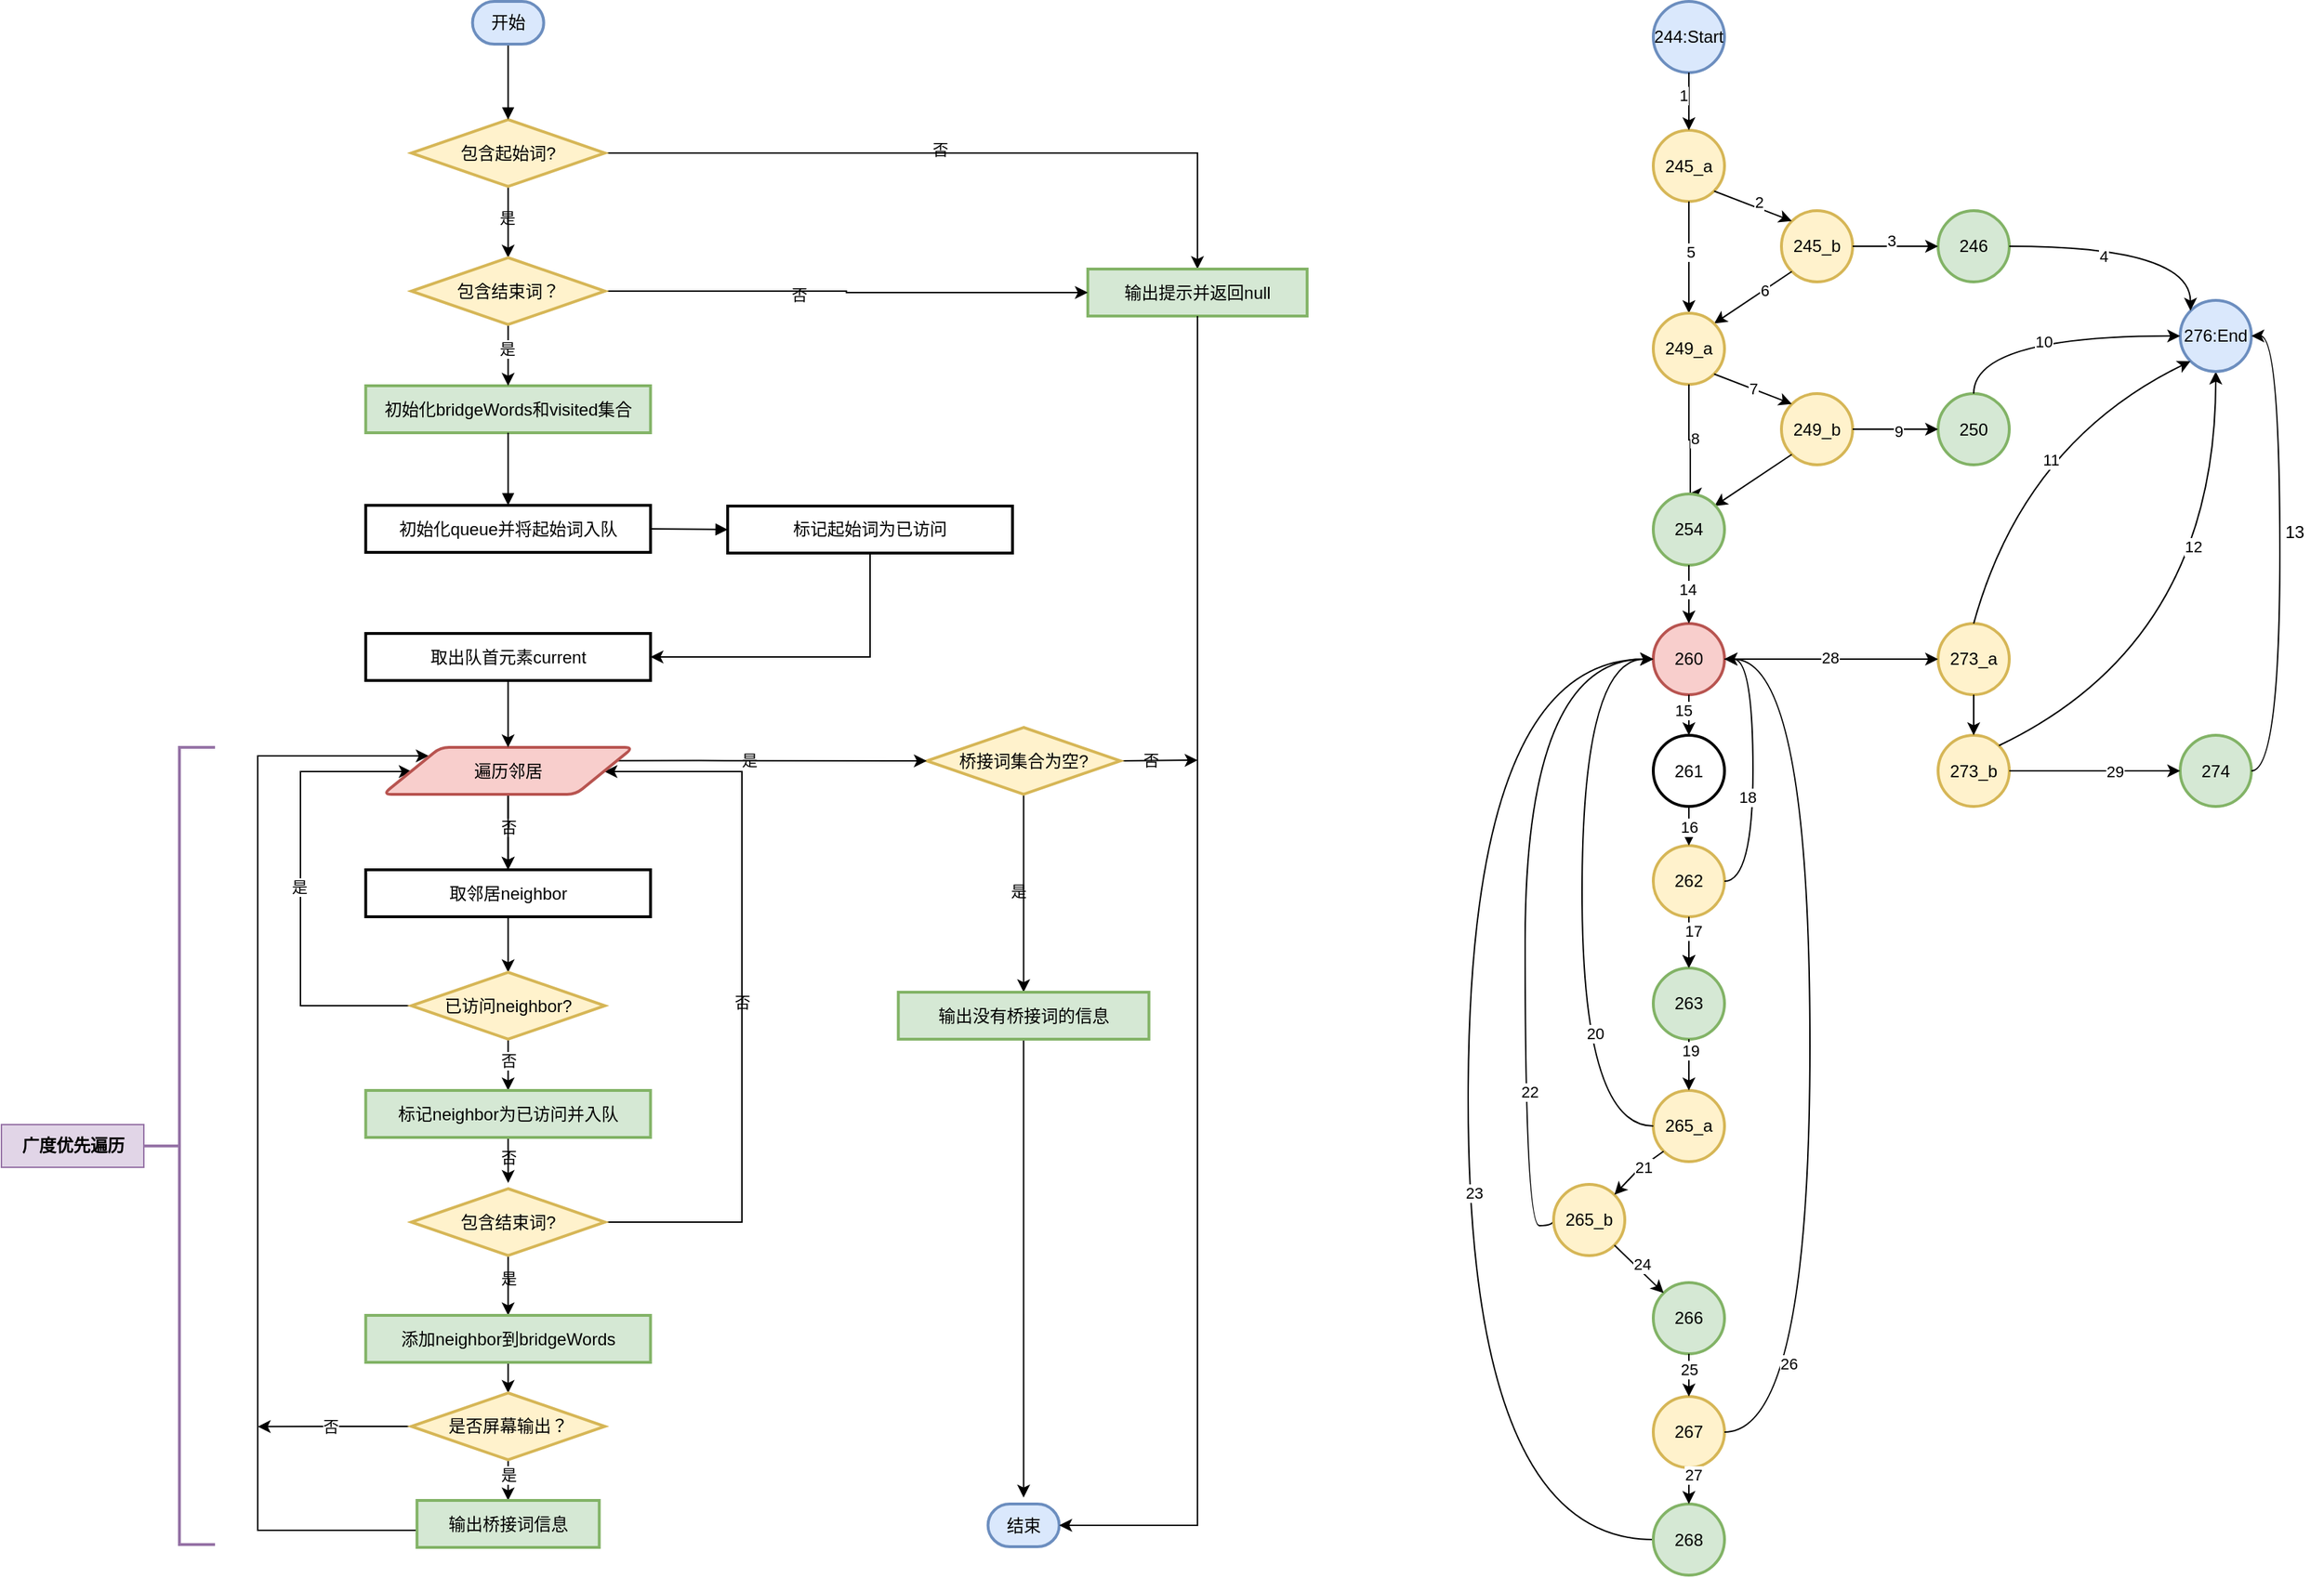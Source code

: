 <mxfile version="24.5.4" type="device">
  <diagram name="第 1 页" id="JEGbSmhRXVIx38oCnHWR">
    <mxGraphModel dx="1514" dy="-346" grid="1" gridSize="10" guides="1" tooltips="1" connect="1" arrows="1" fold="1" page="1" pageScale="1" pageWidth="827" pageHeight="1169" math="0" shadow="0">
      <root>
        <mxCell id="0" />
        <mxCell id="1" parent="0" />
        <mxCell id="ndv8Cv25vAUJIWjjO-GM-86" style="edgeStyle=orthogonalEdgeStyle;rounded=0;orthogonalLoop=1;jettySize=auto;html=1;exitX=1;exitY=0.5;exitDx=0;exitDy=0;labelBackgroundColor=none;fontColor=default;textShadow=0;" parent="1" source="ndv8Cv25vAUJIWjjO-GM-44" target="ndv8Cv25vAUJIWjjO-GM-45" edge="1">
          <mxGeometry relative="1" as="geometry" />
        </mxCell>
        <mxCell id="ndv8Cv25vAUJIWjjO-GM-87" value="否" style="edgeLabel;html=1;align=center;verticalAlign=middle;resizable=0;points=[];labelBackgroundColor=none;textShadow=0;" parent="ndv8Cv25vAUJIWjjO-GM-86" vertex="1" connectable="0">
          <mxGeometry x="-0.056" y="3" relative="1" as="geometry">
            <mxPoint as="offset" />
          </mxGeometry>
        </mxCell>
        <mxCell id="ndv8Cv25vAUJIWjjO-GM-90" style="edgeStyle=orthogonalEdgeStyle;rounded=0;orthogonalLoop=1;jettySize=auto;html=1;exitX=0.5;exitY=1;exitDx=0;exitDy=0;labelBackgroundColor=none;fontColor=default;textShadow=0;" parent="1" source="ndv8Cv25vAUJIWjjO-GM-44" target="ndv8Cv25vAUJIWjjO-GM-88" edge="1">
          <mxGeometry relative="1" as="geometry" />
        </mxCell>
        <mxCell id="ndv8Cv25vAUJIWjjO-GM-91" value="是" style="edgeLabel;html=1;align=center;verticalAlign=middle;resizable=0;points=[];labelBackgroundColor=none;textShadow=0;" parent="ndv8Cv25vAUJIWjjO-GM-90" vertex="1" connectable="0">
          <mxGeometry x="-0.131" y="-1" relative="1" as="geometry">
            <mxPoint as="offset" />
          </mxGeometry>
        </mxCell>
        <mxCell id="ndv8Cv25vAUJIWjjO-GM-44" value="包含起始词?" style="rhombus;strokeWidth=2;whiteSpace=wrap;labelBackgroundColor=none;fillColor=#fff2cc;strokeColor=#d6b656;textShadow=0;" parent="1" vertex="1">
          <mxGeometry x="297.82" y="1393" width="136" height="47" as="geometry" />
        </mxCell>
        <mxCell id="ndv8Cv25vAUJIWjjO-GM-45" value="输出提示并返回null" style="whiteSpace=wrap;strokeWidth=2;labelBackgroundColor=none;fillColor=#d5e8d4;strokeColor=#82b366;textShadow=0;" parent="1" vertex="1">
          <mxGeometry x="772.91" y="1498" width="154" height="33" as="geometry" />
        </mxCell>
        <mxCell id="ndv8Cv25vAUJIWjjO-GM-48" value="初始化bridgeWords和visited集合" style="whiteSpace=wrap;strokeWidth=2;labelBackgroundColor=none;fillColor=#d5e8d4;strokeColor=#82b366;textShadow=0;" parent="1" vertex="1">
          <mxGeometry x="265.82" y="1580" width="200" height="33" as="geometry" />
        </mxCell>
        <mxCell id="ndv8Cv25vAUJIWjjO-GM-49" value="初始化queue并将起始词入队" style="whiteSpace=wrap;strokeWidth=2;labelBackgroundColor=none;textShadow=0;" parent="1" vertex="1">
          <mxGeometry x="265.82" y="1664" width="200" height="33" as="geometry" />
        </mxCell>
        <mxCell id="ndv8Cv25vAUJIWjjO-GM-212" style="edgeStyle=orthogonalEdgeStyle;rounded=0;orthogonalLoop=1;jettySize=auto;html=1;exitX=0.5;exitY=1;exitDx=0;exitDy=0;entryX=1;entryY=0.5;entryDx=0;entryDy=0;" parent="1" source="ndv8Cv25vAUJIWjjO-GM-50" target="ndv8Cv25vAUJIWjjO-GM-198" edge="1">
          <mxGeometry relative="1" as="geometry" />
        </mxCell>
        <mxCell id="ndv8Cv25vAUJIWjjO-GM-50" value="标记起始词为已访问" style="whiteSpace=wrap;strokeWidth=2;labelBackgroundColor=none;textShadow=0;" parent="1" vertex="1">
          <mxGeometry x="520.0" y="1664.5" width="200" height="33" as="geometry" />
        </mxCell>
        <mxCell id="ndv8Cv25vAUJIWjjO-GM-62" value="" style="curved=1;startArrow=none;endArrow=block;entryX=0.5;entryY=0;rounded=0;labelBackgroundColor=none;fontColor=default;textShadow=0;" parent="1" source="ndv8Cv25vAUJIWjjO-GM-85" target="ndv8Cv25vAUJIWjjO-GM-44" edge="1">
          <mxGeometry relative="1" as="geometry">
            <Array as="points" />
            <mxPoint x="743.82" y="1373" as="sourcePoint" />
          </mxGeometry>
        </mxCell>
        <mxCell id="ndv8Cv25vAUJIWjjO-GM-67" value="" style="curved=1;startArrow=none;endArrow=block;exitX=0.5;exitY=1.02;entryX=0.5;entryY=-0.01;rounded=0;labelBackgroundColor=none;fontColor=default;textShadow=0;" parent="1" source="ndv8Cv25vAUJIWjjO-GM-48" target="ndv8Cv25vAUJIWjjO-GM-49" edge="1">
          <mxGeometry relative="1" as="geometry">
            <Array as="points" />
          </mxGeometry>
        </mxCell>
        <mxCell id="ndv8Cv25vAUJIWjjO-GM-68" value="" style="curved=1;startArrow=none;endArrow=block;exitX=1;exitY=0.5;entryX=0;entryY=0.5;rounded=0;labelBackgroundColor=none;fontColor=default;textShadow=0;exitDx=0;exitDy=0;entryDx=0;entryDy=0;" parent="1" source="ndv8Cv25vAUJIWjjO-GM-49" target="ndv8Cv25vAUJIWjjO-GM-50" edge="1">
          <mxGeometry relative="1" as="geometry">
            <Array as="points" />
          </mxGeometry>
        </mxCell>
        <mxCell id="ndv8Cv25vAUJIWjjO-GM-85" value="开始" style="strokeWidth=2;html=1;shape=mxgraph.flowchart.terminator;whiteSpace=wrap;labelBackgroundColor=none;fillColor=#dae8fc;strokeColor=#6c8ebf;textShadow=0;" parent="1" vertex="1">
          <mxGeometry x="340.82" y="1310" width="50" height="30" as="geometry" />
        </mxCell>
        <mxCell id="ndv8Cv25vAUJIWjjO-GM-92" style="edgeStyle=orthogonalEdgeStyle;rounded=0;orthogonalLoop=1;jettySize=auto;html=1;exitX=1;exitY=0.5;exitDx=0;exitDy=0;entryX=0;entryY=0.5;entryDx=0;entryDy=0;labelBackgroundColor=none;fontColor=default;textShadow=0;" parent="1" source="ndv8Cv25vAUJIWjjO-GM-88" target="ndv8Cv25vAUJIWjjO-GM-45" edge="1">
          <mxGeometry relative="1" as="geometry" />
        </mxCell>
        <mxCell id="ndv8Cv25vAUJIWjjO-GM-93" value="否" style="edgeLabel;html=1;align=center;verticalAlign=middle;resizable=0;points=[];labelBackgroundColor=none;textShadow=0;" parent="ndv8Cv25vAUJIWjjO-GM-92" vertex="1" connectable="0">
          <mxGeometry x="-0.203" y="-2" relative="1" as="geometry">
            <mxPoint as="offset" />
          </mxGeometry>
        </mxCell>
        <mxCell id="ndv8Cv25vAUJIWjjO-GM-94" style="edgeStyle=orthogonalEdgeStyle;rounded=0;orthogonalLoop=1;jettySize=auto;html=1;exitX=0.5;exitY=1;exitDx=0;exitDy=0;entryX=0.5;entryY=0;entryDx=0;entryDy=0;labelBackgroundColor=none;fontColor=default;textShadow=0;" parent="1" source="ndv8Cv25vAUJIWjjO-GM-88" target="ndv8Cv25vAUJIWjjO-GM-48" edge="1">
          <mxGeometry relative="1" as="geometry" />
        </mxCell>
        <mxCell id="ndv8Cv25vAUJIWjjO-GM-145" value="是" style="edgeLabel;html=1;align=center;verticalAlign=middle;resizable=0;points=[];textShadow=0;" parent="ndv8Cv25vAUJIWjjO-GM-94" vertex="1" connectable="0">
          <mxGeometry x="-0.313" y="1" relative="1" as="geometry">
            <mxPoint x="-2" y="2" as="offset" />
          </mxGeometry>
        </mxCell>
        <mxCell id="ndv8Cv25vAUJIWjjO-GM-88" value="包含结束词？" style="rhombus;strokeWidth=2;whiteSpace=wrap;labelBackgroundColor=none;fillColor=#fff2cc;strokeColor=#d6b656;textShadow=0;" parent="1" vertex="1">
          <mxGeometry x="297.82" y="1490" width="136" height="47" as="geometry" />
        </mxCell>
        <mxCell id="ndv8Cv25vAUJIWjjO-GM-120" style="edgeStyle=orthogonalEdgeStyle;rounded=0;orthogonalLoop=1;jettySize=auto;html=1;exitX=0.5;exitY=1;exitDx=0;exitDy=0;entryX=0.5;entryY=0;entryDx=0;entryDy=0;labelBackgroundColor=none;fontColor=default;textShadow=0;" parent="1" source="ndv8Cv25vAUJIWjjO-GM-99" target="ndv8Cv25vAUJIWjjO-GM-101" edge="1">
          <mxGeometry relative="1" as="geometry" />
        </mxCell>
        <mxCell id="ndv8Cv25vAUJIWjjO-GM-99" value="取邻居neighbor" style="whiteSpace=wrap;strokeWidth=2;labelBackgroundColor=none;textShadow=0;" parent="1" vertex="1">
          <mxGeometry x="265.82" y="1920" width="200" height="33" as="geometry" />
        </mxCell>
        <mxCell id="ndv8Cv25vAUJIWjjO-GM-113" style="edgeStyle=orthogonalEdgeStyle;rounded=0;orthogonalLoop=1;jettySize=auto;html=1;exitX=0.5;exitY=1;exitDx=0;exitDy=0;entryX=0.5;entryY=0;entryDx=0;entryDy=0;labelBackgroundColor=none;fontColor=default;textShadow=0;" parent="1" source="ndv8Cv25vAUJIWjjO-GM-101" target="ndv8Cv25vAUJIWjjO-GM-108" edge="1">
          <mxGeometry relative="1" as="geometry" />
        </mxCell>
        <mxCell id="ndv8Cv25vAUJIWjjO-GM-147" value="否" style="edgeLabel;html=1;align=center;verticalAlign=middle;resizable=0;points=[];textShadow=0;" parent="ndv8Cv25vAUJIWjjO-GM-113" vertex="1" connectable="0">
          <mxGeometry x="-0.181" y="2" relative="1" as="geometry">
            <mxPoint x="-2" as="offset" />
          </mxGeometry>
        </mxCell>
        <mxCell id="ndv8Cv25vAUJIWjjO-GM-195" style="edgeStyle=orthogonalEdgeStyle;rounded=0;orthogonalLoop=1;jettySize=auto;html=1;exitX=0;exitY=0.5;exitDx=0;exitDy=0;entryX=0;entryY=0.5;entryDx=0;entryDy=0;" parent="1" source="ndv8Cv25vAUJIWjjO-GM-101" target="ndv8Cv25vAUJIWjjO-GM-189" edge="1">
          <mxGeometry relative="1" as="geometry">
            <Array as="points">
              <mxPoint x="220" y="2016" />
              <mxPoint x="220" y="1851" />
              <mxPoint x="298" y="1851" />
            </Array>
          </mxGeometry>
        </mxCell>
        <mxCell id="ndv8Cv25vAUJIWjjO-GM-197" value="是" style="edgeLabel;html=1;align=center;verticalAlign=middle;resizable=0;points=[];" parent="ndv8Cv25vAUJIWjjO-GM-195" vertex="1" connectable="0">
          <mxGeometry x="0.007" y="1" relative="1" as="geometry">
            <mxPoint as="offset" />
          </mxGeometry>
        </mxCell>
        <mxCell id="ndv8Cv25vAUJIWjjO-GM-101" value="已访问neighbor?" style="rhombus;strokeWidth=2;whiteSpace=wrap;labelBackgroundColor=none;fillColor=#fff2cc;strokeColor=#d6b656;textShadow=0;" parent="1" vertex="1">
          <mxGeometry x="297.82" y="1992" width="136" height="47" as="geometry" />
        </mxCell>
        <mxCell id="ndv8Cv25vAUJIWjjO-GM-114" style="edgeStyle=orthogonalEdgeStyle;rounded=0;orthogonalLoop=1;jettySize=auto;html=1;exitX=0.5;exitY=1;exitDx=0;exitDy=0;labelBackgroundColor=none;fontColor=default;textShadow=0;" parent="1" source="ndv8Cv25vAUJIWjjO-GM-108" edge="1">
          <mxGeometry relative="1" as="geometry">
            <mxPoint x="365.863" y="2140" as="targetPoint" />
          </mxGeometry>
        </mxCell>
        <mxCell id="ndv8Cv25vAUJIWjjO-GM-139" value="否" style="edgeLabel;html=1;align=center;verticalAlign=middle;resizable=0;points=[];labelBackgroundColor=none;textShadow=0;" parent="ndv8Cv25vAUJIWjjO-GM-114" vertex="1" connectable="0">
          <mxGeometry x="-0.157" relative="1" as="geometry">
            <mxPoint as="offset" />
          </mxGeometry>
        </mxCell>
        <mxCell id="ndv8Cv25vAUJIWjjO-GM-108" value="标记neighbor为已访问并入队" style="whiteSpace=wrap;strokeWidth=2;labelBackgroundColor=none;fillColor=#d5e8d4;strokeColor=#82b366;textShadow=0;" parent="1" vertex="1">
          <mxGeometry x="265.82" y="2075" width="200" height="33" as="geometry" />
        </mxCell>
        <mxCell id="ndv8Cv25vAUJIWjjO-GM-115" value="" style="edgeStyle=orthogonalEdgeStyle;rounded=0;orthogonalLoop=1;jettySize=auto;html=1;labelBackgroundColor=none;fontColor=default;textShadow=0;" parent="1" source="ndv8Cv25vAUJIWjjO-GM-110" target="ndv8Cv25vAUJIWjjO-GM-111" edge="1">
          <mxGeometry relative="1" as="geometry" />
        </mxCell>
        <mxCell id="ndv8Cv25vAUJIWjjO-GM-135" value="是" style="edgeLabel;html=1;align=center;verticalAlign=middle;resizable=0;points=[];labelBackgroundColor=none;textShadow=0;" parent="ndv8Cv25vAUJIWjjO-GM-115" vertex="1" connectable="0">
          <mxGeometry x="-0.234" relative="1" as="geometry">
            <mxPoint as="offset" />
          </mxGeometry>
        </mxCell>
        <mxCell id="ndv8Cv25vAUJIWjjO-GM-117" style="edgeStyle=orthogonalEdgeStyle;rounded=0;orthogonalLoop=1;jettySize=auto;html=1;exitX=1;exitY=0.5;exitDx=0;exitDy=0;entryX=1;entryY=0.5;entryDx=0;entryDy=0;labelBackgroundColor=none;fontColor=default;textShadow=0;" parent="1" source="ndv8Cv25vAUJIWjjO-GM-110" target="ndv8Cv25vAUJIWjjO-GM-189" edge="1">
          <mxGeometry relative="1" as="geometry">
            <mxPoint x="399.82" y="1779.25" as="targetPoint" />
            <Array as="points">
              <mxPoint x="530" y="2168" />
              <mxPoint x="530" y="1851" />
              <mxPoint x="433" y="1851" />
            </Array>
          </mxGeometry>
        </mxCell>
        <mxCell id="ndv8Cv25vAUJIWjjO-GM-134" value="否" style="edgeLabel;html=1;align=center;verticalAlign=middle;resizable=0;points=[];labelBackgroundColor=none;textShadow=0;" parent="ndv8Cv25vAUJIWjjO-GM-117" vertex="1" connectable="0">
          <mxGeometry x="-0.016" relative="1" as="geometry">
            <mxPoint as="offset" />
          </mxGeometry>
        </mxCell>
        <mxCell id="ndv8Cv25vAUJIWjjO-GM-110" value="包含结束词?" style="rhombus;strokeWidth=2;whiteSpace=wrap;labelBackgroundColor=none;fillColor=#fff2cc;strokeColor=#d6b656;textShadow=0;" parent="1" vertex="1">
          <mxGeometry x="297.82" y="2144" width="136" height="47" as="geometry" />
        </mxCell>
        <mxCell id="ndv8Cv25vAUJIWjjO-GM-183" style="edgeStyle=orthogonalEdgeStyle;rounded=0;orthogonalLoop=1;jettySize=auto;html=1;exitX=0.5;exitY=1;exitDx=0;exitDy=0;entryX=0.5;entryY=0;entryDx=0;entryDy=0;" parent="1" source="ndv8Cv25vAUJIWjjO-GM-111" target="ndv8Cv25vAUJIWjjO-GM-172" edge="1">
          <mxGeometry relative="1" as="geometry" />
        </mxCell>
        <mxCell id="ndv8Cv25vAUJIWjjO-GM-111" value="添加neighbor到bridgeWords" style="whiteSpace=wrap;strokeWidth=2;labelBackgroundColor=none;fillColor=#d5e8d4;strokeColor=#82b366;textShadow=0;" parent="1" vertex="1">
          <mxGeometry x="265.82" y="2233" width="200" height="33" as="geometry" />
        </mxCell>
        <mxCell id="ndv8Cv25vAUJIWjjO-GM-138" style="edgeStyle=orthogonalEdgeStyle;rounded=0;orthogonalLoop=1;jettySize=auto;html=1;exitX=0;exitY=0.5;exitDx=0;exitDy=0;labelBackgroundColor=none;fontColor=default;textShadow=0;entryX=0.183;entryY=0.182;entryDx=0;entryDy=0;entryPerimeter=0;" parent="1" source="ndv8Cv25vAUJIWjjO-GM-116" target="ndv8Cv25vAUJIWjjO-GM-189" edge="1">
          <mxGeometry relative="1" as="geometry">
            <mxPoint x="270" y="1744" as="targetPoint" />
            <Array as="points">
              <mxPoint x="302" y="2384" />
              <mxPoint x="190" y="2384" />
              <mxPoint x="190" y="1840" />
            </Array>
          </mxGeometry>
        </mxCell>
        <mxCell id="ndv8Cv25vAUJIWjjO-GM-122" style="edgeStyle=orthogonalEdgeStyle;rounded=0;orthogonalLoop=1;jettySize=auto;html=1;exitX=0.5;exitY=1;exitDx=0;exitDy=0;entryX=0.5;entryY=0;entryDx=0;entryDy=0;labelBackgroundColor=none;fontColor=default;textShadow=0;" parent="1" source="ndv8Cv25vAUJIWjjO-GM-119" target="ndv8Cv25vAUJIWjjO-GM-121" edge="1">
          <mxGeometry relative="1" as="geometry" />
        </mxCell>
        <mxCell id="ndv8Cv25vAUJIWjjO-GM-142" value="是" style="edgeLabel;html=1;align=center;verticalAlign=middle;resizable=0;points=[];labelBackgroundColor=none;textShadow=0;" parent="ndv8Cv25vAUJIWjjO-GM-122" vertex="1" connectable="0">
          <mxGeometry x="-0.024" y="-4" relative="1" as="geometry">
            <mxPoint as="offset" />
          </mxGeometry>
        </mxCell>
        <mxCell id="ndv8Cv25vAUJIWjjO-GM-140" style="edgeStyle=orthogonalEdgeStyle;rounded=0;orthogonalLoop=1;jettySize=auto;html=1;exitX=1;exitY=0.5;exitDx=0;exitDy=0;labelBackgroundColor=none;fontColor=default;textShadow=0;" parent="1" source="ndv8Cv25vAUJIWjjO-GM-119" edge="1">
          <mxGeometry relative="1" as="geometry">
            <mxPoint x="850" y="1843" as="targetPoint" />
            <Array as="points">
              <mxPoint x="850" y="1843" />
            </Array>
          </mxGeometry>
        </mxCell>
        <mxCell id="ndv8Cv25vAUJIWjjO-GM-141" value="否" style="edgeLabel;html=1;align=center;verticalAlign=middle;resizable=0;points=[];labelBackgroundColor=none;textShadow=0;" parent="ndv8Cv25vAUJIWjjO-GM-140" vertex="1" connectable="0">
          <mxGeometry x="-0.251" y="1" relative="1" as="geometry">
            <mxPoint as="offset" />
          </mxGeometry>
        </mxCell>
        <mxCell id="ndv8Cv25vAUJIWjjO-GM-119" value="桥接词集合为空?" style="rhombus;strokeWidth=2;whiteSpace=wrap;labelBackgroundColor=none;fillColor=#fff2cc;strokeColor=#d6b656;textShadow=0;" parent="1" vertex="1">
          <mxGeometry x="659.82" y="1820" width="136" height="47" as="geometry" />
        </mxCell>
        <mxCell id="ndv8Cv25vAUJIWjjO-GM-126" style="edgeStyle=orthogonalEdgeStyle;rounded=0;orthogonalLoop=1;jettySize=auto;html=1;labelBackgroundColor=none;fontColor=default;textShadow=0;" parent="1" source="ndv8Cv25vAUJIWjjO-GM-121" edge="1">
          <mxGeometry relative="1" as="geometry">
            <mxPoint x="727.82" y="2361" as="targetPoint" />
          </mxGeometry>
        </mxCell>
        <mxCell id="ndv8Cv25vAUJIWjjO-GM-121" value="输出没有桥接词的信息" style="whiteSpace=wrap;strokeWidth=2;labelBackgroundColor=none;fillColor=#d5e8d4;strokeColor=#82b366;textShadow=0;" parent="1" vertex="1">
          <mxGeometry x="639.82" y="2006" width="176" height="33" as="geometry" />
        </mxCell>
        <mxCell id="ndv8Cv25vAUJIWjjO-GM-125" value="结束" style="strokeWidth=2;html=1;shape=mxgraph.flowchart.terminator;whiteSpace=wrap;labelBackgroundColor=none;fillColor=#dae8fc;strokeColor=#6c8ebf;textShadow=0;" parent="1" vertex="1">
          <mxGeometry x="702.82" y="2365.5" width="50" height="30" as="geometry" />
        </mxCell>
        <mxCell id="ndv8Cv25vAUJIWjjO-GM-131" value="" style="edgeStyle=orthogonalEdgeStyle;rounded=0;orthogonalLoop=1;jettySize=auto;html=1;labelBackgroundColor=none;fontColor=default;textShadow=0;entryX=0.5;entryY=0;entryDx=0;entryDy=0;exitX=0.5;exitY=1;exitDx=0;exitDy=0;" parent="1" source="ndv8Cv25vAUJIWjjO-GM-189" target="ndv8Cv25vAUJIWjjO-GM-99" edge="1">
          <mxGeometry relative="1" as="geometry">
            <mxPoint x="365.82" y="1791" as="sourcePoint" />
            <mxPoint x="365.815" y="1831" as="targetPoint" />
          </mxGeometry>
        </mxCell>
        <mxCell id="ndv8Cv25vAUJIWjjO-GM-146" value="否" style="edgeLabel;html=1;align=center;verticalAlign=middle;resizable=0;points=[];textShadow=0;" parent="ndv8Cv25vAUJIWjjO-GM-131" vertex="1" connectable="0">
          <mxGeometry x="-0.531" y="-2" relative="1" as="geometry">
            <mxPoint x="2" y="10" as="offset" />
          </mxGeometry>
        </mxCell>
        <mxCell id="ndv8Cv25vAUJIWjjO-GM-132" style="edgeStyle=orthogonalEdgeStyle;rounded=0;orthogonalLoop=1;jettySize=auto;html=1;exitX=1;exitY=0.25;exitDx=0;exitDy=0;entryX=0;entryY=0.5;entryDx=0;entryDy=0;labelBackgroundColor=none;fontColor=default;textShadow=0;" parent="1" source="ndv8Cv25vAUJIWjjO-GM-189" target="ndv8Cv25vAUJIWjjO-GM-119" edge="1">
          <mxGeometry relative="1" as="geometry">
            <mxPoint x="433.82" y="1767.5" as="sourcePoint" />
            <Array as="points">
              <mxPoint x="500" y="1844" />
              <mxPoint x="500" y="1844" />
            </Array>
          </mxGeometry>
        </mxCell>
        <mxCell id="ndv8Cv25vAUJIWjjO-GM-133" value="是" style="edgeLabel;html=1;align=center;verticalAlign=middle;resizable=0;points=[];labelBackgroundColor=none;textShadow=0;" parent="ndv8Cv25vAUJIWjjO-GM-132" vertex="1" connectable="0">
          <mxGeometry x="-0.212" y="-5" relative="1" as="geometry">
            <mxPoint x="7" y="-6" as="offset" />
          </mxGeometry>
        </mxCell>
        <mxCell id="ndv8Cv25vAUJIWjjO-GM-137" style="edgeStyle=orthogonalEdgeStyle;rounded=0;orthogonalLoop=1;jettySize=auto;html=1;exitX=0.5;exitY=1;exitDx=0;exitDy=0;entryX=1;entryY=0.5;entryDx=0;entryDy=0;entryPerimeter=0;labelBackgroundColor=none;fontColor=default;textShadow=0;" parent="1" source="ndv8Cv25vAUJIWjjO-GM-45" target="ndv8Cv25vAUJIWjjO-GM-125" edge="1">
          <mxGeometry relative="1" as="geometry" />
        </mxCell>
        <mxCell id="ndv8Cv25vAUJIWjjO-GM-143" value="" style="strokeWidth=2;html=1;shape=mxgraph.flowchart.annotation_2;align=left;labelPosition=right;pointerEvents=1;labelBackgroundColor=none;fillColor=#e1d5e7;strokeColor=#9673a6;textShadow=0;" parent="1" vertex="1">
          <mxGeometry x="110" y="1834" width="50" height="560" as="geometry" />
        </mxCell>
        <mxCell id="ndv8Cv25vAUJIWjjO-GM-144" value="广度优先遍历" style="text;html=1;align=center;verticalAlign=middle;resizable=0;points=[];autosize=1;strokeColor=#9673a6;fillColor=#e1d5e7;fontStyle=1;labelBackgroundColor=none;textShadow=0;" parent="1" vertex="1">
          <mxGeometry x="10" y="2099" width="100" height="30" as="geometry" />
        </mxCell>
        <mxCell id="ndv8Cv25vAUJIWjjO-GM-149" value="244:Start" style="strokeWidth=2;html=1;shape=mxgraph.flowchart.start_2;whiteSpace=wrap;fillColor=#dae8fc;strokeColor=#6c8ebf;" parent="1" vertex="1">
          <mxGeometry x="1170" y="1310" width="50" height="50" as="geometry" />
        </mxCell>
        <mxCell id="ndv8Cv25vAUJIWjjO-GM-150" value="245_a" style="strokeWidth=2;html=1;shape=mxgraph.flowchart.start_2;whiteSpace=wrap;fillColor=#fff2cc;strokeColor=#d6b656;" parent="1" vertex="1">
          <mxGeometry x="1170" y="1400.5" width="50" height="50" as="geometry" />
        </mxCell>
        <mxCell id="ndv8Cv25vAUJIWjjO-GM-151" value="245_b" style="strokeWidth=2;html=1;shape=mxgraph.flowchart.start_2;whiteSpace=wrap;fillColor=#fff2cc;strokeColor=#d6b656;" parent="1" vertex="1">
          <mxGeometry x="1260" y="1457" width="50" height="50" as="geometry" />
        </mxCell>
        <mxCell id="ndv8Cv25vAUJIWjjO-GM-152" style="edgeStyle=orthogonalEdgeStyle;rounded=0;orthogonalLoop=1;jettySize=auto;html=1;exitX=0.5;exitY=1;exitDx=0;exitDy=0;exitPerimeter=0;entryX=0.5;entryY=0;entryDx=0;entryDy=0;entryPerimeter=0;" parent="1" source="ndv8Cv25vAUJIWjjO-GM-149" target="ndv8Cv25vAUJIWjjO-GM-150" edge="1">
          <mxGeometry relative="1" as="geometry" />
        </mxCell>
        <mxCell id="ndv8Cv25vAUJIWjjO-GM-269" value="1" style="edgeLabel;html=1;align=center;verticalAlign=middle;resizable=0;points=[];" parent="ndv8Cv25vAUJIWjjO-GM-152" vertex="1" connectable="0">
          <mxGeometry x="-0.296" y="-4" relative="1" as="geometry">
            <mxPoint y="1" as="offset" />
          </mxGeometry>
        </mxCell>
        <mxCell id="ndv8Cv25vAUJIWjjO-GM-154" style="rounded=0;orthogonalLoop=1;jettySize=auto;html=1;exitX=0.855;exitY=0.855;exitDx=0;exitDy=0;exitPerimeter=0;entryX=0.145;entryY=0.145;entryDx=0;entryDy=0;entryPerimeter=0;" parent="1" source="ndv8Cv25vAUJIWjjO-GM-150" target="ndv8Cv25vAUJIWjjO-GM-151" edge="1">
          <mxGeometry relative="1" as="geometry" />
        </mxCell>
        <mxCell id="ndv8Cv25vAUJIWjjO-GM-270" value="2" style="edgeLabel;html=1;align=center;verticalAlign=middle;resizable=0;points=[];" parent="ndv8Cv25vAUJIWjjO-GM-154" vertex="1" connectable="0">
          <mxGeometry x="0.048" y="4" relative="1" as="geometry">
            <mxPoint x="1" as="offset" />
          </mxGeometry>
        </mxCell>
        <mxCell id="ndv8Cv25vAUJIWjjO-GM-156" style="edgeStyle=orthogonalEdgeStyle;rounded=0;orthogonalLoop=1;jettySize=auto;html=1;exitX=0.5;exitY=1;exitDx=0;exitDy=0;exitPerimeter=0;entryX=0.5;entryY=0;entryDx=0;entryDy=0;entryPerimeter=0;" parent="1" source="ndv8Cv25vAUJIWjjO-GM-150" target="ndv8Cv25vAUJIWjjO-GM-158" edge="1">
          <mxGeometry relative="1" as="geometry">
            <mxPoint x="1195.0" y="1529.0" as="targetPoint" />
            <Array as="points">
              <mxPoint x="1195" y="1490" />
              <mxPoint x="1195" y="1490" />
            </Array>
          </mxGeometry>
        </mxCell>
        <mxCell id="ndv8Cv25vAUJIWjjO-GM-274" value="5" style="edgeLabel;html=1;align=center;verticalAlign=middle;resizable=0;points=[];" parent="ndv8Cv25vAUJIWjjO-GM-156" vertex="1" connectable="0">
          <mxGeometry x="-0.108" y="1" relative="1" as="geometry">
            <mxPoint as="offset" />
          </mxGeometry>
        </mxCell>
        <mxCell id="ndv8Cv25vAUJIWjjO-GM-157" style="rounded=0;orthogonalLoop=1;jettySize=auto;html=1;exitX=0.145;exitY=0.855;exitDx=0;exitDy=0;exitPerimeter=0;entryX=0.855;entryY=0.145;entryDx=0;entryDy=0;entryPerimeter=0;" parent="1" source="ndv8Cv25vAUJIWjjO-GM-151" target="ndv8Cv25vAUJIWjjO-GM-158" edge="1">
          <mxGeometry relative="1" as="geometry">
            <mxPoint x="1212.75" y="1536.25" as="targetPoint" />
          </mxGeometry>
        </mxCell>
        <mxCell id="ndv8Cv25vAUJIWjjO-GM-273" value="6" style="edgeLabel;html=1;align=center;verticalAlign=middle;resizable=0;points=[];" parent="ndv8Cv25vAUJIWjjO-GM-157" vertex="1" connectable="0">
          <mxGeometry x="-0.249" y="-1" relative="1" as="geometry">
            <mxPoint x="1" as="offset" />
          </mxGeometry>
        </mxCell>
        <mxCell id="ndv8Cv25vAUJIWjjO-GM-158" value="249_a" style="strokeWidth=2;html=1;shape=mxgraph.flowchart.start_2;whiteSpace=wrap;fillColor=#fff2cc;strokeColor=#d6b656;" parent="1" vertex="1">
          <mxGeometry x="1170" y="1529" width="50" height="50" as="geometry" />
        </mxCell>
        <mxCell id="ndv8Cv25vAUJIWjjO-GM-159" value="249_b" style="strokeWidth=2;html=1;shape=mxgraph.flowchart.start_2;whiteSpace=wrap;fillColor=#fff2cc;strokeColor=#d6b656;" parent="1" vertex="1">
          <mxGeometry x="1260" y="1585.5" width="50" height="50" as="geometry" />
        </mxCell>
        <mxCell id="ndv8Cv25vAUJIWjjO-GM-160" value="7" style="rounded=0;orthogonalLoop=1;jettySize=auto;html=1;exitX=0.855;exitY=0.855;exitDx=0;exitDy=0;exitPerimeter=0;entryX=0.145;entryY=0.145;entryDx=0;entryDy=0;entryPerimeter=0;" parent="1" source="ndv8Cv25vAUJIWjjO-GM-158" target="ndv8Cv25vAUJIWjjO-GM-159" edge="1">
          <mxGeometry relative="1" as="geometry">
            <Array as="points" />
          </mxGeometry>
        </mxCell>
        <mxCell id="ndv8Cv25vAUJIWjjO-GM-161" style="edgeStyle=orthogonalEdgeStyle;rounded=0;orthogonalLoop=1;jettySize=auto;html=1;exitX=0.5;exitY=1;exitDx=0;exitDy=0;exitPerimeter=0;entryX=0.5;entryY=0;entryDx=0;entryDy=0;entryPerimeter=0;" parent="1" source="ndv8Cv25vAUJIWjjO-GM-158" edge="1" target="ndv8Cv25vAUJIWjjO-GM-164">
          <mxGeometry relative="1" as="geometry">
            <mxPoint x="1195" y="1657.5" as="targetPoint" />
            <Array as="points">
              <mxPoint x="1195" y="1618" />
              <mxPoint x="1196" y="1618" />
            </Array>
          </mxGeometry>
        </mxCell>
        <mxCell id="ndv8Cv25vAUJIWjjO-GM-275" value="8" style="edgeLabel;html=1;align=center;verticalAlign=middle;resizable=0;points=[];" parent="ndv8Cv25vAUJIWjjO-GM-161" vertex="1" connectable="0">
          <mxGeometry x="-0.051" y="4" relative="1" as="geometry">
            <mxPoint as="offset" />
          </mxGeometry>
        </mxCell>
        <mxCell id="ndv8Cv25vAUJIWjjO-GM-162" style="rounded=0;orthogonalLoop=1;jettySize=auto;html=1;exitX=0.145;exitY=0.855;exitDx=0;exitDy=0;exitPerimeter=0;entryX=0.855;entryY=0.145;entryDx=0;entryDy=0;entryPerimeter=0;" parent="1" source="ndv8Cv25vAUJIWjjO-GM-159" edge="1">
          <mxGeometry relative="1" as="geometry">
            <mxPoint x="1213" y="1664.5" as="targetPoint" />
          </mxGeometry>
        </mxCell>
        <mxCell id="ndv8Cv25vAUJIWjjO-GM-164" value="254" style="strokeWidth=2;html=1;shape=mxgraph.flowchart.start_2;whiteSpace=wrap;fillColor=#d5e8d4;strokeColor=#82b366;" parent="1" vertex="1">
          <mxGeometry x="1170" y="1656" width="50" height="50" as="geometry" />
        </mxCell>
        <mxCell id="ndv8Cv25vAUJIWjjO-GM-165" value="246" style="strokeWidth=2;html=1;shape=mxgraph.flowchart.start_2;whiteSpace=wrap;fillColor=#d5e8d4;strokeColor=#82b366;" parent="1" vertex="1">
          <mxGeometry x="1370" y="1457" width="50" height="50" as="geometry" />
        </mxCell>
        <mxCell id="ndv8Cv25vAUJIWjjO-GM-166" value="250" style="strokeWidth=2;html=1;shape=mxgraph.flowchart.start_2;whiteSpace=wrap;fillColor=#d5e8d4;strokeColor=#82b366;" parent="1" vertex="1">
          <mxGeometry x="1370" y="1585.5" width="50" height="50" as="geometry" />
        </mxCell>
        <mxCell id="ndv8Cv25vAUJIWjjO-GM-167" style="edgeStyle=orthogonalEdgeStyle;rounded=0;orthogonalLoop=1;jettySize=auto;html=1;exitX=1;exitY=0.5;exitDx=0;exitDy=0;exitPerimeter=0;entryX=0;entryY=0.5;entryDx=0;entryDy=0;entryPerimeter=0;" parent="1" source="ndv8Cv25vAUJIWjjO-GM-159" target="ndv8Cv25vAUJIWjjO-GM-166" edge="1">
          <mxGeometry relative="1" as="geometry" />
        </mxCell>
        <mxCell id="ndv8Cv25vAUJIWjjO-GM-276" value="9" style="edgeLabel;html=1;align=center;verticalAlign=middle;resizable=0;points=[];" parent="ndv8Cv25vAUJIWjjO-GM-167" vertex="1" connectable="0">
          <mxGeometry x="0.05" y="-1" relative="1" as="geometry">
            <mxPoint as="offset" />
          </mxGeometry>
        </mxCell>
        <mxCell id="ndv8Cv25vAUJIWjjO-GM-168" style="edgeStyle=orthogonalEdgeStyle;rounded=0;orthogonalLoop=1;jettySize=auto;html=1;exitX=1;exitY=0.5;exitDx=0;exitDy=0;exitPerimeter=0;entryX=0;entryY=0.5;entryDx=0;entryDy=0;entryPerimeter=0;" parent="1" source="ndv8Cv25vAUJIWjjO-GM-151" target="ndv8Cv25vAUJIWjjO-GM-165" edge="1">
          <mxGeometry relative="1" as="geometry" />
        </mxCell>
        <mxCell id="ndv8Cv25vAUJIWjjO-GM-271" value="3" style="edgeLabel;html=1;align=center;verticalAlign=middle;resizable=0;points=[];" parent="ndv8Cv25vAUJIWjjO-GM-168" vertex="1" connectable="0">
          <mxGeometry x="-0.117" y="4" relative="1" as="geometry">
            <mxPoint as="offset" />
          </mxGeometry>
        </mxCell>
        <mxCell id="ndv8Cv25vAUJIWjjO-GM-169" value="260" style="strokeWidth=2;html=1;shape=mxgraph.flowchart.start_2;whiteSpace=wrap;fillColor=#f8cecc;strokeColor=#b85450;" parent="1" vertex="1">
          <mxGeometry x="1170" y="1747" width="50" height="50" as="geometry" />
        </mxCell>
        <mxCell id="ndv8Cv25vAUJIWjjO-GM-181" style="edgeStyle=orthogonalEdgeStyle;rounded=0;orthogonalLoop=1;jettySize=auto;html=1;exitX=0.5;exitY=1;exitDx=0;exitDy=0;entryX=0.5;entryY=0;entryDx=0;entryDy=0;" parent="1" source="ndv8Cv25vAUJIWjjO-GM-172" target="ndv8Cv25vAUJIWjjO-GM-116" edge="1">
          <mxGeometry relative="1" as="geometry" />
        </mxCell>
        <mxCell id="ndv8Cv25vAUJIWjjO-GM-211" value="是" style="edgeLabel;html=1;align=center;verticalAlign=middle;resizable=0;points=[];" parent="ndv8Cv25vAUJIWjjO-GM-181" vertex="1" connectable="0">
          <mxGeometry x="-0.286" relative="1" as="geometry">
            <mxPoint as="offset" />
          </mxGeometry>
        </mxCell>
        <mxCell id="ndv8Cv25vAUJIWjjO-GM-184" style="edgeStyle=orthogonalEdgeStyle;rounded=0;orthogonalLoop=1;jettySize=auto;html=1;exitX=0;exitY=0.5;exitDx=0;exitDy=0;" parent="1" source="ndv8Cv25vAUJIWjjO-GM-172" edge="1">
          <mxGeometry relative="1" as="geometry">
            <mxPoint x="190" y="2311.143" as="targetPoint" />
          </mxGeometry>
        </mxCell>
        <mxCell id="ndv8Cv25vAUJIWjjO-GM-210" value="否" style="edgeLabel;html=1;align=center;verticalAlign=middle;resizable=0;points=[];" parent="ndv8Cv25vAUJIWjjO-GM-184" vertex="1" connectable="0">
          <mxGeometry x="0.065" y="-1" relative="1" as="geometry">
            <mxPoint as="offset" />
          </mxGeometry>
        </mxCell>
        <mxCell id="ndv8Cv25vAUJIWjjO-GM-172" value="是否屏幕输出？" style="rhombus;strokeWidth=2;whiteSpace=wrap;labelBackgroundColor=none;fillColor=#fff2cc;strokeColor=#d6b656;textShadow=0;" parent="1" vertex="1">
          <mxGeometry x="297.82" y="2287.5" width="136" height="47" as="geometry" />
        </mxCell>
        <mxCell id="ndv8Cv25vAUJIWjjO-GM-116" value="输出桥接词信息" style="whiteSpace=wrap;strokeWidth=2;labelBackgroundColor=none;textShadow=0;fillColor=#d5e8d4;strokeColor=#82b366;" parent="1" vertex="1">
          <mxGeometry x="301.82" y="2363" width="128" height="33" as="geometry" />
        </mxCell>
        <mxCell id="ndv8Cv25vAUJIWjjO-GM-201" value="" style="edgeStyle=orthogonalEdgeStyle;rounded=0;orthogonalLoop=1;jettySize=auto;html=1;" parent="1" source="ndv8Cv25vAUJIWjjO-GM-189" target="ndv8Cv25vAUJIWjjO-GM-99" edge="1">
          <mxGeometry relative="1" as="geometry" />
        </mxCell>
        <mxCell id="ndv8Cv25vAUJIWjjO-GM-189" value="遍历邻居" style="shape=parallelogram;html=1;strokeWidth=2;perimeter=parallelogramPerimeter;whiteSpace=wrap;rounded=1;arcSize=12;size=0.23;labelBackgroundColor=none;textShadow=0;fillColor=#f8cecc;strokeColor=#b85450;" parent="1" vertex="1">
          <mxGeometry x="277.91" y="1834" width="175.82" height="33" as="geometry" />
        </mxCell>
        <mxCell id="ndv8Cv25vAUJIWjjO-GM-207" value="" style="edgeStyle=orthogonalEdgeStyle;rounded=0;orthogonalLoop=1;jettySize=auto;html=1;" parent="1" source="ndv8Cv25vAUJIWjjO-GM-198" target="ndv8Cv25vAUJIWjjO-GM-189" edge="1">
          <mxGeometry relative="1" as="geometry" />
        </mxCell>
        <mxCell id="ndv8Cv25vAUJIWjjO-GM-198" value="取出队首元素current" style="whiteSpace=wrap;strokeWidth=2;labelBackgroundColor=none;textShadow=0;" parent="1" vertex="1">
          <mxGeometry x="265.82" y="1754" width="200" height="33" as="geometry" />
        </mxCell>
        <mxCell id="ndv8Cv25vAUJIWjjO-GM-213" style="edgeStyle=orthogonalEdgeStyle;rounded=0;orthogonalLoop=1;jettySize=auto;html=1;exitX=0.5;exitY=1;exitDx=0;exitDy=0;exitPerimeter=0;entryX=0.5;entryY=0;entryDx=0;entryDy=0;entryPerimeter=0;" parent="1" source="ndv8Cv25vAUJIWjjO-GM-164" target="ndv8Cv25vAUJIWjjO-GM-169" edge="1">
          <mxGeometry relative="1" as="geometry" />
        </mxCell>
        <mxCell id="ndv8Cv25vAUJIWjjO-GM-281" value="14" style="edgeLabel;html=1;align=center;verticalAlign=middle;resizable=0;points=[];" parent="ndv8Cv25vAUJIWjjO-GM-213" vertex="1" connectable="0">
          <mxGeometry x="-0.171" y="-1" relative="1" as="geometry">
            <mxPoint as="offset" />
          </mxGeometry>
        </mxCell>
        <mxCell id="ndv8Cv25vAUJIWjjO-GM-283" value="" style="edgeStyle=orthogonalEdgeStyle;rounded=0;orthogonalLoop=1;jettySize=auto;html=1;" parent="1" source="ndv8Cv25vAUJIWjjO-GM-214" target="ndv8Cv25vAUJIWjjO-GM-219" edge="1">
          <mxGeometry relative="1" as="geometry" />
        </mxCell>
        <mxCell id="ndv8Cv25vAUJIWjjO-GM-214" value="261" style="strokeWidth=2;html=1;shape=mxgraph.flowchart.start_2;whiteSpace=wrap;" parent="1" vertex="1">
          <mxGeometry x="1170" y="1825.5" width="50" height="50" as="geometry" />
        </mxCell>
        <mxCell id="ndv8Cv25vAUJIWjjO-GM-215" style="edgeStyle=orthogonalEdgeStyle;rounded=0;orthogonalLoop=1;jettySize=auto;html=1;exitX=0.5;exitY=1;exitDx=0;exitDy=0;exitPerimeter=0;entryX=0.5;entryY=0;entryDx=0;entryDy=0;entryPerimeter=0;" parent="1" source="ndv8Cv25vAUJIWjjO-GM-169" target="ndv8Cv25vAUJIWjjO-GM-214" edge="1">
          <mxGeometry relative="1" as="geometry" />
        </mxCell>
        <mxCell id="ndv8Cv25vAUJIWjjO-GM-282" value="15" style="edgeLabel;html=1;align=center;verticalAlign=middle;resizable=0;points=[];" parent="ndv8Cv25vAUJIWjjO-GM-215" vertex="1" connectable="0">
          <mxGeometry x="-0.228" y="-4" relative="1" as="geometry">
            <mxPoint as="offset" />
          </mxGeometry>
        </mxCell>
        <mxCell id="ndv8Cv25vAUJIWjjO-GM-216" value="262" style="strokeWidth=2;html=1;shape=mxgraph.flowchart.start_2;whiteSpace=wrap;fillColor=#fff2cc;strokeColor=#d6b656;" parent="1" vertex="1">
          <mxGeometry x="1170" y="1903" width="50" height="50" as="geometry" />
        </mxCell>
        <mxCell id="ndv8Cv25vAUJIWjjO-GM-217" value="16" style="edgeStyle=orthogonalEdgeStyle;rounded=0;orthogonalLoop=1;jettySize=auto;html=1;exitX=0.5;exitY=1;exitDx=0;exitDy=0;exitPerimeter=0;entryX=0.5;entryY=0;entryDx=0;entryDy=0;entryPerimeter=0;" parent="1" source="ndv8Cv25vAUJIWjjO-GM-214" target="ndv8Cv25vAUJIWjjO-GM-216" edge="1">
          <mxGeometry relative="1" as="geometry" />
        </mxCell>
        <mxCell id="ndv8Cv25vAUJIWjjO-GM-218" style="edgeStyle=orthogonalEdgeStyle;rounded=0;orthogonalLoop=1;jettySize=auto;html=1;exitX=1;exitY=0.5;exitDx=0;exitDy=0;exitPerimeter=0;entryX=1;entryY=0.5;entryDx=0;entryDy=0;entryPerimeter=0;curved=1;" parent="1" source="ndv8Cv25vAUJIWjjO-GM-216" target="ndv8Cv25vAUJIWjjO-GM-169" edge="1">
          <mxGeometry relative="1" as="geometry" />
        </mxCell>
        <mxCell id="ndv8Cv25vAUJIWjjO-GM-285" value="18" style="edgeLabel;html=1;align=center;verticalAlign=middle;resizable=0;points=[];" parent="ndv8Cv25vAUJIWjjO-GM-218" vertex="1" connectable="0">
          <mxGeometry x="-0.196" y="4" relative="1" as="geometry">
            <mxPoint as="offset" />
          </mxGeometry>
        </mxCell>
        <mxCell id="ndv8Cv25vAUJIWjjO-GM-219" value="263" style="strokeWidth=2;html=1;shape=mxgraph.flowchart.start_2;whiteSpace=wrap;fillColor=#d5e8d4;strokeColor=#82b366;" parent="1" vertex="1">
          <mxGeometry x="1170" y="1989" width="50" height="50" as="geometry" />
        </mxCell>
        <mxCell id="ndv8Cv25vAUJIWjjO-GM-221" value="265_a" style="strokeWidth=2;html=1;shape=mxgraph.flowchart.start_2;whiteSpace=wrap;fillColor=#fff2cc;strokeColor=#d6b656;" parent="1" vertex="1">
          <mxGeometry x="1170" y="2075" width="50" height="50" as="geometry" />
        </mxCell>
        <mxCell id="ndv8Cv25vAUJIWjjO-GM-229" style="edgeStyle=orthogonalEdgeStyle;rounded=0;orthogonalLoop=1;jettySize=auto;html=1;exitX=0;exitY=0.5;exitDx=0;exitDy=0;exitPerimeter=0;curved=1;" parent="1" source="ndv8Cv25vAUJIWjjO-GM-222" edge="1">
          <mxGeometry relative="1" as="geometry">
            <mxPoint x="1170" y="1772" as="targetPoint" />
            <mxPoint x="1100" y="2168" as="sourcePoint" />
            <Array as="points">
              <mxPoint x="1100" y="2170" />
              <mxPoint x="1080" y="2170" />
              <mxPoint x="1080" y="1772" />
            </Array>
          </mxGeometry>
        </mxCell>
        <mxCell id="ndv8Cv25vAUJIWjjO-GM-289" value="22" style="edgeLabel;html=1;align=center;verticalAlign=middle;resizable=0;points=[];" parent="ndv8Cv25vAUJIWjjO-GM-229" vertex="1" connectable="0">
          <mxGeometry x="-0.537" y="-3" relative="1" as="geometry">
            <mxPoint as="offset" />
          </mxGeometry>
        </mxCell>
        <mxCell id="ndv8Cv25vAUJIWjjO-GM-222" value="265_b" style="strokeWidth=2;html=1;shape=mxgraph.flowchart.start_2;whiteSpace=wrap;fillColor=#fff2cc;strokeColor=#d6b656;" parent="1" vertex="1">
          <mxGeometry x="1100" y="2141" width="50" height="50" as="geometry" />
        </mxCell>
        <mxCell id="ndv8Cv25vAUJIWjjO-GM-223" style="rounded=0;orthogonalLoop=1;jettySize=auto;html=1;exitX=0.145;exitY=0.855;exitDx=0;exitDy=0;exitPerimeter=0;entryX=0.855;entryY=0.145;entryDx=0;entryDy=0;entryPerimeter=0;" parent="1" source="ndv8Cv25vAUJIWjjO-GM-221" target="ndv8Cv25vAUJIWjjO-GM-222" edge="1">
          <mxGeometry relative="1" as="geometry">
            <Array as="points">
              <mxPoint x="1160" y="2130" />
            </Array>
          </mxGeometry>
        </mxCell>
        <mxCell id="ndv8Cv25vAUJIWjjO-GM-288" value="21" style="edgeLabel;html=1;align=center;verticalAlign=middle;resizable=0;points=[];" parent="ndv8Cv25vAUJIWjjO-GM-223" vertex="1" connectable="0">
          <mxGeometry x="-0.157" relative="1" as="geometry">
            <mxPoint x="1" as="offset" />
          </mxGeometry>
        </mxCell>
        <mxCell id="ndv8Cv25vAUJIWjjO-GM-225" style="edgeStyle=orthogonalEdgeStyle;rounded=0;orthogonalLoop=1;jettySize=auto;html=1;exitX=0.5;exitY=1;exitDx=0;exitDy=0;exitPerimeter=0;entryX=0.5;entryY=0;entryDx=0;entryDy=0;entryPerimeter=0;" parent="1" source="ndv8Cv25vAUJIWjjO-GM-216" target="ndv8Cv25vAUJIWjjO-GM-219" edge="1">
          <mxGeometry relative="1" as="geometry" />
        </mxCell>
        <mxCell id="ndv8Cv25vAUJIWjjO-GM-284" value="17" style="edgeLabel;html=1;align=center;verticalAlign=middle;resizable=0;points=[];" parent="ndv8Cv25vAUJIWjjO-GM-225" vertex="1" connectable="0">
          <mxGeometry x="-0.444" y="3" relative="1" as="geometry">
            <mxPoint as="offset" />
          </mxGeometry>
        </mxCell>
        <mxCell id="ndv8Cv25vAUJIWjjO-GM-226" style="edgeStyle=orthogonalEdgeStyle;rounded=0;orthogonalLoop=1;jettySize=auto;html=1;exitX=0.5;exitY=1;exitDx=0;exitDy=0;exitPerimeter=0;entryX=0.5;entryY=0;entryDx=0;entryDy=0;entryPerimeter=0;" parent="1" source="ndv8Cv25vAUJIWjjO-GM-219" target="ndv8Cv25vAUJIWjjO-GM-221" edge="1">
          <mxGeometry relative="1" as="geometry" />
        </mxCell>
        <mxCell id="ndv8Cv25vAUJIWjjO-GM-286" value="19" style="edgeLabel;html=1;align=center;verticalAlign=middle;resizable=0;points=[];" parent="ndv8Cv25vAUJIWjjO-GM-226" vertex="1" connectable="0">
          <mxGeometry x="-0.569" y="1" relative="1" as="geometry">
            <mxPoint as="offset" />
          </mxGeometry>
        </mxCell>
        <mxCell id="ndv8Cv25vAUJIWjjO-GM-228" style="edgeStyle=orthogonalEdgeStyle;rounded=0;orthogonalLoop=1;jettySize=auto;html=1;exitX=0;exitY=0.5;exitDx=0;exitDy=0;exitPerimeter=0;entryX=0;entryY=0.5;entryDx=0;entryDy=0;entryPerimeter=0;curved=1;" parent="1" source="ndv8Cv25vAUJIWjjO-GM-221" target="ndv8Cv25vAUJIWjjO-GM-169" edge="1">
          <mxGeometry relative="1" as="geometry">
            <Array as="points">
              <mxPoint x="1120" y="2100" />
              <mxPoint x="1120" y="1772" />
            </Array>
          </mxGeometry>
        </mxCell>
        <mxCell id="ndv8Cv25vAUJIWjjO-GM-287" value="20" style="edgeLabel;html=1;align=center;verticalAlign=middle;resizable=0;points=[];" parent="ndv8Cv25vAUJIWjjO-GM-228" vertex="1" connectable="0">
          <mxGeometry x="-0.459" y="-9" relative="1" as="geometry">
            <mxPoint y="1" as="offset" />
          </mxGeometry>
        </mxCell>
        <mxCell id="ndv8Cv25vAUJIWjjO-GM-230" value="266" style="strokeWidth=2;html=1;shape=mxgraph.flowchart.start_2;whiteSpace=wrap;fillColor=#d5e8d4;strokeColor=#82b366;" parent="1" vertex="1">
          <mxGeometry x="1170" y="2210" width="50" height="50" as="geometry" />
        </mxCell>
        <mxCell id="ndv8Cv25vAUJIWjjO-GM-231" style="rounded=0;orthogonalLoop=1;jettySize=auto;html=1;exitX=0.855;exitY=0.855;exitDx=0;exitDy=0;exitPerimeter=0;entryX=0.145;entryY=0.145;entryDx=0;entryDy=0;entryPerimeter=0;" parent="1" source="ndv8Cv25vAUJIWjjO-GM-222" target="ndv8Cv25vAUJIWjjO-GM-230" edge="1">
          <mxGeometry relative="1" as="geometry" />
        </mxCell>
        <mxCell id="ndv8Cv25vAUJIWjjO-GM-291" value="24" style="edgeLabel;html=1;align=center;verticalAlign=middle;resizable=0;points=[];" parent="ndv8Cv25vAUJIWjjO-GM-231" vertex="1" connectable="0">
          <mxGeometry x="-0.027" y="5" relative="1" as="geometry">
            <mxPoint x="-1" as="offset" />
          </mxGeometry>
        </mxCell>
        <mxCell id="ndv8Cv25vAUJIWjjO-GM-232" value="267" style="strokeWidth=2;html=1;shape=mxgraph.flowchart.start_2;whiteSpace=wrap;fillColor=#fff2cc;strokeColor=#d6b656;" parent="1" vertex="1">
          <mxGeometry x="1170" y="2290" width="50" height="50" as="geometry" />
        </mxCell>
        <mxCell id="ndv8Cv25vAUJIWjjO-GM-233" style="edgeStyle=orthogonalEdgeStyle;rounded=0;orthogonalLoop=1;jettySize=auto;html=1;exitX=0.5;exitY=1;exitDx=0;exitDy=0;exitPerimeter=0;entryX=0.5;entryY=0;entryDx=0;entryDy=0;entryPerimeter=0;" parent="1" source="ndv8Cv25vAUJIWjjO-GM-230" target="ndv8Cv25vAUJIWjjO-GM-232" edge="1">
          <mxGeometry relative="1" as="geometry">
            <Array as="points">
              <mxPoint x="1195" y="2270" />
              <mxPoint x="1195" y="2270" />
            </Array>
          </mxGeometry>
        </mxCell>
        <mxCell id="ndv8Cv25vAUJIWjjO-GM-292" value="25" style="edgeLabel;html=1;align=center;verticalAlign=middle;resizable=0;points=[];" parent="ndv8Cv25vAUJIWjjO-GM-233" vertex="1" connectable="0">
          <mxGeometry x="-0.383" relative="1" as="geometry">
            <mxPoint y="1" as="offset" />
          </mxGeometry>
        </mxCell>
        <mxCell id="ndv8Cv25vAUJIWjjO-GM-236" style="edgeStyle=orthogonalEdgeStyle;rounded=0;orthogonalLoop=1;jettySize=auto;html=1;exitX=0;exitY=0.5;exitDx=0;exitDy=0;exitPerimeter=0;curved=1;" parent="1" source="ndv8Cv25vAUJIWjjO-GM-234" edge="1">
          <mxGeometry relative="1" as="geometry">
            <mxPoint x="1169.857" y="1772" as="targetPoint" />
            <mxPoint x="1170" y="2382.5" as="sourcePoint" />
            <Array as="points">
              <mxPoint x="1040" y="2391" />
              <mxPoint x="1040" y="1772" />
            </Array>
          </mxGeometry>
        </mxCell>
        <mxCell id="ndv8Cv25vAUJIWjjO-GM-290" value="23" style="edgeLabel;html=1;align=center;verticalAlign=middle;resizable=0;points=[];" parent="ndv8Cv25vAUJIWjjO-GM-236" vertex="1" connectable="0">
          <mxGeometry x="-0.149" y="-4" relative="1" as="geometry">
            <mxPoint as="offset" />
          </mxGeometry>
        </mxCell>
        <mxCell id="ndv8Cv25vAUJIWjjO-GM-234" value="268" style="strokeWidth=2;html=1;shape=mxgraph.flowchart.start_2;whiteSpace=wrap;fillColor=#d5e8d4;strokeColor=#82b366;" parent="1" vertex="1">
          <mxGeometry x="1170" y="2365.5" width="50" height="50" as="geometry" />
        </mxCell>
        <mxCell id="ndv8Cv25vAUJIWjjO-GM-235" style="edgeStyle=orthogonalEdgeStyle;rounded=0;orthogonalLoop=1;jettySize=auto;html=1;exitX=0.5;exitY=1;exitDx=0;exitDy=0;exitPerimeter=0;entryX=0.5;entryY=0;entryDx=0;entryDy=0;entryPerimeter=0;" parent="1" source="ndv8Cv25vAUJIWjjO-GM-232" target="ndv8Cv25vAUJIWjjO-GM-234" edge="1">
          <mxGeometry relative="1" as="geometry" />
        </mxCell>
        <mxCell id="ndv8Cv25vAUJIWjjO-GM-294" value="27" style="edgeLabel;html=1;align=center;verticalAlign=middle;resizable=0;points=[];" parent="ndv8Cv25vAUJIWjjO-GM-235" vertex="1" connectable="0">
          <mxGeometry x="-0.667" y="3" relative="1" as="geometry">
            <mxPoint y="1" as="offset" />
          </mxGeometry>
        </mxCell>
        <mxCell id="ndv8Cv25vAUJIWjjO-GM-237" style="edgeStyle=orthogonalEdgeStyle;rounded=0;orthogonalLoop=1;jettySize=auto;html=1;exitX=1;exitY=0.5;exitDx=0;exitDy=0;exitPerimeter=0;entryX=1;entryY=0.5;entryDx=0;entryDy=0;entryPerimeter=0;curved=1;" parent="1" source="ndv8Cv25vAUJIWjjO-GM-232" target="ndv8Cv25vAUJIWjjO-GM-169" edge="1">
          <mxGeometry relative="1" as="geometry">
            <Array as="points">
              <mxPoint x="1280" y="2315" />
              <mxPoint x="1280" y="1772" />
            </Array>
          </mxGeometry>
        </mxCell>
        <mxCell id="ndv8Cv25vAUJIWjjO-GM-293" value="26" style="edgeLabel;html=1;align=center;verticalAlign=middle;resizable=0;points=[];" parent="ndv8Cv25vAUJIWjjO-GM-237" vertex="1" connectable="0">
          <mxGeometry x="-0.67" y="15" relative="1" as="geometry">
            <mxPoint y="1" as="offset" />
          </mxGeometry>
        </mxCell>
        <mxCell id="ndv8Cv25vAUJIWjjO-GM-238" value="273_a" style="strokeWidth=2;html=1;shape=mxgraph.flowchart.start_2;whiteSpace=wrap;fillColor=#fff2cc;strokeColor=#d6b656;" parent="1" vertex="1">
          <mxGeometry x="1370" y="1747" width="50" height="50" as="geometry" />
        </mxCell>
        <mxCell id="ndv8Cv25vAUJIWjjO-GM-239" value="273_b" style="strokeWidth=2;html=1;shape=mxgraph.flowchart.start_2;whiteSpace=wrap;fillColor=#fff2cc;strokeColor=#d6b656;" parent="1" vertex="1">
          <mxGeometry x="1370" y="1825.5" width="50" height="50" as="geometry" />
        </mxCell>
        <mxCell id="ndv8Cv25vAUJIWjjO-GM-242" style="rounded=0;orthogonalLoop=1;jettySize=auto;html=1;exitX=0.855;exitY=0.145;exitDx=0;exitDy=0;exitPerimeter=0;entryX=0.5;entryY=1;entryDx=0;entryDy=0;entryPerimeter=0;curved=1;" parent="1" source="ndv8Cv25vAUJIWjjO-GM-239" target="ndv8Cv25vAUJIWjjO-GM-244" edge="1">
          <mxGeometry relative="1" as="geometry">
            <mxPoint x="1560" y="1560" as="targetPoint" />
            <mxPoint x="1490" y="1780" as="sourcePoint" />
            <Array as="points">
              <mxPoint x="1565" y="1760" />
            </Array>
          </mxGeometry>
        </mxCell>
        <mxCell id="ndv8Cv25vAUJIWjjO-GM-279" value="12" style="edgeLabel;html=1;align=center;verticalAlign=middle;resizable=0;points=[];" parent="ndv8Cv25vAUJIWjjO-GM-242" vertex="1" connectable="0">
          <mxGeometry x="0.321" y="16" relative="1" as="geometry">
            <mxPoint y="1" as="offset" />
          </mxGeometry>
        </mxCell>
        <mxCell id="ndv8Cv25vAUJIWjjO-GM-243" style="edgeStyle=orthogonalEdgeStyle;rounded=0;orthogonalLoop=1;jettySize=auto;html=1;exitX=1;exitY=0.5;exitDx=0;exitDy=0;exitPerimeter=0;entryX=0;entryY=0.5;entryDx=0;entryDy=0;entryPerimeter=0;" parent="1" source="ndv8Cv25vAUJIWjjO-GM-169" target="ndv8Cv25vAUJIWjjO-GM-238" edge="1">
          <mxGeometry relative="1" as="geometry" />
        </mxCell>
        <mxCell id="ndv8Cv25vAUJIWjjO-GM-295" value="28" style="edgeLabel;html=1;align=center;verticalAlign=middle;resizable=0;points=[];" parent="ndv8Cv25vAUJIWjjO-GM-243" vertex="1" connectable="0">
          <mxGeometry x="-0.013" y="1" relative="1" as="geometry">
            <mxPoint as="offset" />
          </mxGeometry>
        </mxCell>
        <mxCell id="ndv8Cv25vAUJIWjjO-GM-244" value="276:End" style="strokeWidth=2;html=1;shape=mxgraph.flowchart.start_2;whiteSpace=wrap;fillColor=#dae8fc;strokeColor=#6c8ebf;" parent="1" vertex="1">
          <mxGeometry x="1540" y="1520" width="50" height="50" as="geometry" />
        </mxCell>
        <mxCell id="ndv8Cv25vAUJIWjjO-GM-246" value="274" style="strokeWidth=2;html=1;shape=mxgraph.flowchart.start_2;whiteSpace=wrap;fillColor=#d5e8d4;strokeColor=#82b366;" parent="1" vertex="1">
          <mxGeometry x="1540" y="1825.5" width="50" height="50" as="geometry" />
        </mxCell>
        <mxCell id="ndv8Cv25vAUJIWjjO-GM-251" style="rounded=0;orthogonalLoop=1;jettySize=auto;html=1;exitX=0.5;exitY=0;exitDx=0;exitDy=0;exitPerimeter=0;entryX=0.145;entryY=0.855;entryDx=0;entryDy=0;entryPerimeter=0;curved=1;" parent="1" source="ndv8Cv25vAUJIWjjO-GM-238" target="ndv8Cv25vAUJIWjjO-GM-244" edge="1">
          <mxGeometry relative="1" as="geometry">
            <Array as="points">
              <mxPoint x="1430" y="1620" />
            </Array>
          </mxGeometry>
        </mxCell>
        <mxCell id="ndv8Cv25vAUJIWjjO-GM-278" value="11" style="edgeLabel;html=1;align=center;verticalAlign=middle;resizable=0;points=[];" parent="ndv8Cv25vAUJIWjjO-GM-251" vertex="1" connectable="0">
          <mxGeometry x="0.096" y="-19" relative="1" as="geometry">
            <mxPoint as="offset" />
          </mxGeometry>
        </mxCell>
        <mxCell id="ndv8Cv25vAUJIWjjO-GM-252" style="edgeStyle=orthogonalEdgeStyle;rounded=0;orthogonalLoop=1;jettySize=auto;html=1;exitX=1;exitY=0.5;exitDx=0;exitDy=0;exitPerimeter=0;entryX=1;entryY=0.5;entryDx=0;entryDy=0;entryPerimeter=0;curved=1;" parent="1" source="ndv8Cv25vAUJIWjjO-GM-246" target="ndv8Cv25vAUJIWjjO-GM-244" edge="1">
          <mxGeometry relative="1" as="geometry" />
        </mxCell>
        <mxCell id="ndv8Cv25vAUJIWjjO-GM-253" style="edgeStyle=orthogonalEdgeStyle;rounded=0;orthogonalLoop=1;jettySize=auto;html=1;exitX=1;exitY=0.5;exitDx=0;exitDy=0;exitPerimeter=0;entryX=0.145;entryY=0.145;entryDx=0;entryDy=0;entryPerimeter=0;curved=1;" parent="1" source="ndv8Cv25vAUJIWjjO-GM-165" target="ndv8Cv25vAUJIWjjO-GM-244" edge="1">
          <mxGeometry relative="1" as="geometry" />
        </mxCell>
        <mxCell id="ndv8Cv25vAUJIWjjO-GM-272" value="4" style="edgeLabel;html=1;align=center;verticalAlign=middle;resizable=0;points=[];" parent="ndv8Cv25vAUJIWjjO-GM-253" vertex="1" connectable="0">
          <mxGeometry x="-0.243" y="-7" relative="1" as="geometry">
            <mxPoint as="offset" />
          </mxGeometry>
        </mxCell>
        <mxCell id="ndv8Cv25vAUJIWjjO-GM-255" style="edgeStyle=orthogonalEdgeStyle;rounded=0;orthogonalLoop=1;jettySize=auto;html=1;exitX=0.5;exitY=0;exitDx=0;exitDy=0;exitPerimeter=0;entryX=0;entryY=0.5;entryDx=0;entryDy=0;entryPerimeter=0;curved=1;" parent="1" source="ndv8Cv25vAUJIWjjO-GM-166" target="ndv8Cv25vAUJIWjjO-GM-244" edge="1">
          <mxGeometry relative="1" as="geometry" />
        </mxCell>
        <mxCell id="ndv8Cv25vAUJIWjjO-GM-277" value="10" style="edgeLabel;html=1;align=center;verticalAlign=middle;resizable=0;points=[];" parent="ndv8Cv25vAUJIWjjO-GM-255" vertex="1" connectable="0">
          <mxGeometry x="-0.022" y="-4" relative="1" as="geometry">
            <mxPoint x="-1" as="offset" />
          </mxGeometry>
        </mxCell>
        <mxCell id="ndv8Cv25vAUJIWjjO-GM-256" style="edgeStyle=orthogonalEdgeStyle;rounded=0;orthogonalLoop=1;jettySize=auto;html=1;exitX=1;exitY=0.5;exitDx=0;exitDy=0;exitPerimeter=0;entryX=0;entryY=0.5;entryDx=0;entryDy=0;entryPerimeter=0;" parent="1" source="ndv8Cv25vAUJIWjjO-GM-239" target="ndv8Cv25vAUJIWjjO-GM-246" edge="1">
          <mxGeometry relative="1" as="geometry" />
        </mxCell>
        <mxCell id="ndv8Cv25vAUJIWjjO-GM-296" value="29" style="edgeLabel;html=1;align=center;verticalAlign=middle;resizable=0;points=[];" parent="ndv8Cv25vAUJIWjjO-GM-256" vertex="1" connectable="0">
          <mxGeometry x="0.233" relative="1" as="geometry">
            <mxPoint as="offset" />
          </mxGeometry>
        </mxCell>
        <mxCell id="ndv8Cv25vAUJIWjjO-GM-257" style="rounded=0;orthogonalLoop=1;jettySize=auto;html=1;exitX=0.5;exitY=1;exitDx=0;exitDy=0;exitPerimeter=0;entryX=0.5;entryY=0;entryDx=0;entryDy=0;entryPerimeter=0;" parent="1" source="ndv8Cv25vAUJIWjjO-GM-238" target="ndv8Cv25vAUJIWjjO-GM-239" edge="1">
          <mxGeometry relative="1" as="geometry" />
        </mxCell>
        <mxCell id="ndv8Cv25vAUJIWjjO-GM-280" value="13" style="text;html=1;align=center;verticalAlign=middle;resizable=0;points=[];autosize=1;strokeColor=none;fillColor=none;" parent="1" vertex="1">
          <mxGeometry x="1600" y="1668" width="40" height="30" as="geometry" />
        </mxCell>
      </root>
    </mxGraphModel>
  </diagram>
</mxfile>
